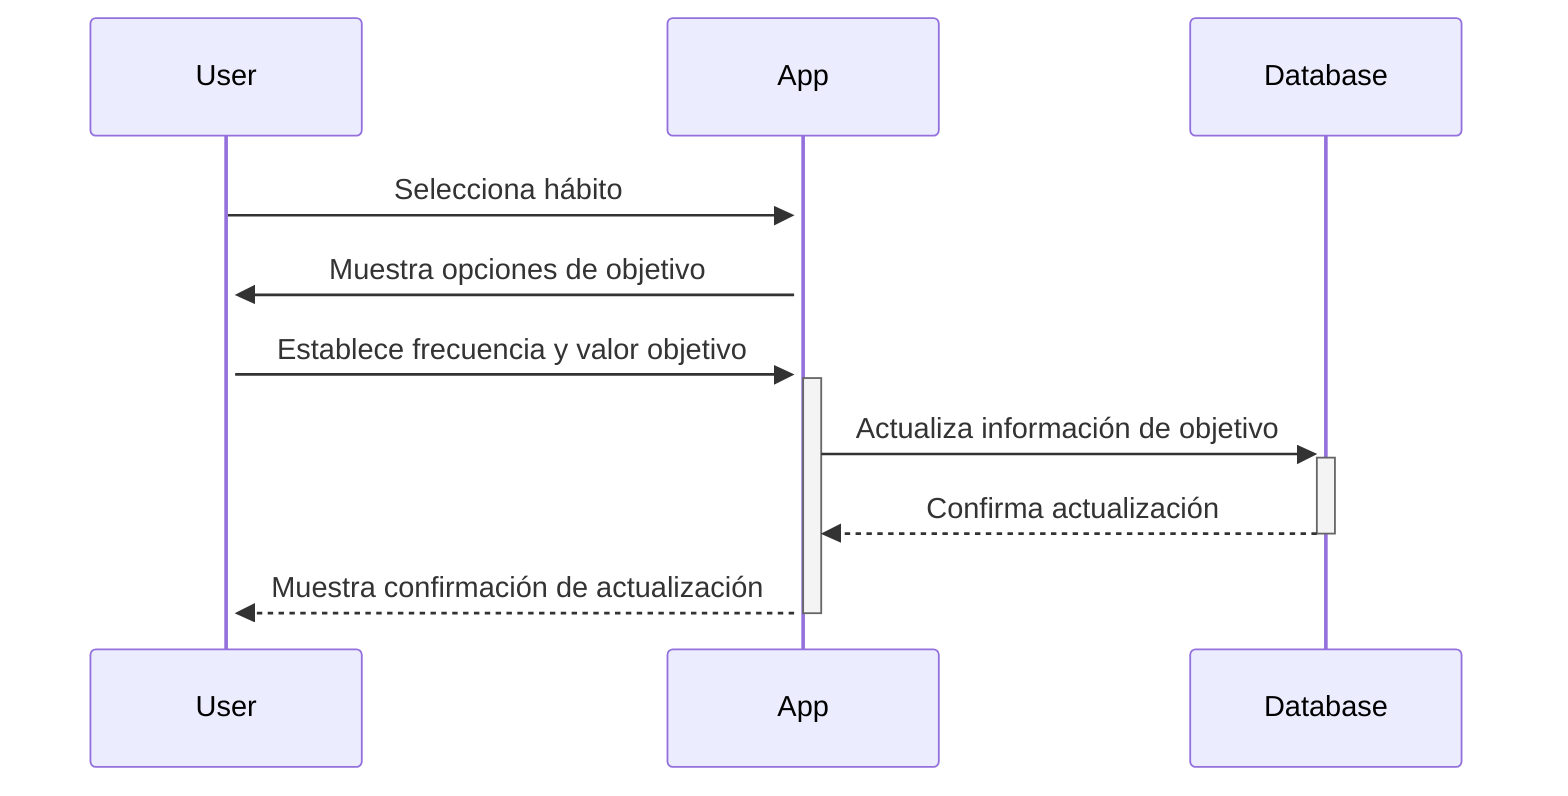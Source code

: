 sequenceDiagram
    participant User
    participant App
    participant Database

    User->>+App: Selecciona hábito
    App->>+User: Muestra opciones de objetivo
    User->>+App: Establece frecuencia y valor objetivo
    App->>+Database: Actualiza información de objetivo
    Database-->>-App: Confirma actualización
    App-->>-User: Muestra confirmación de actualización